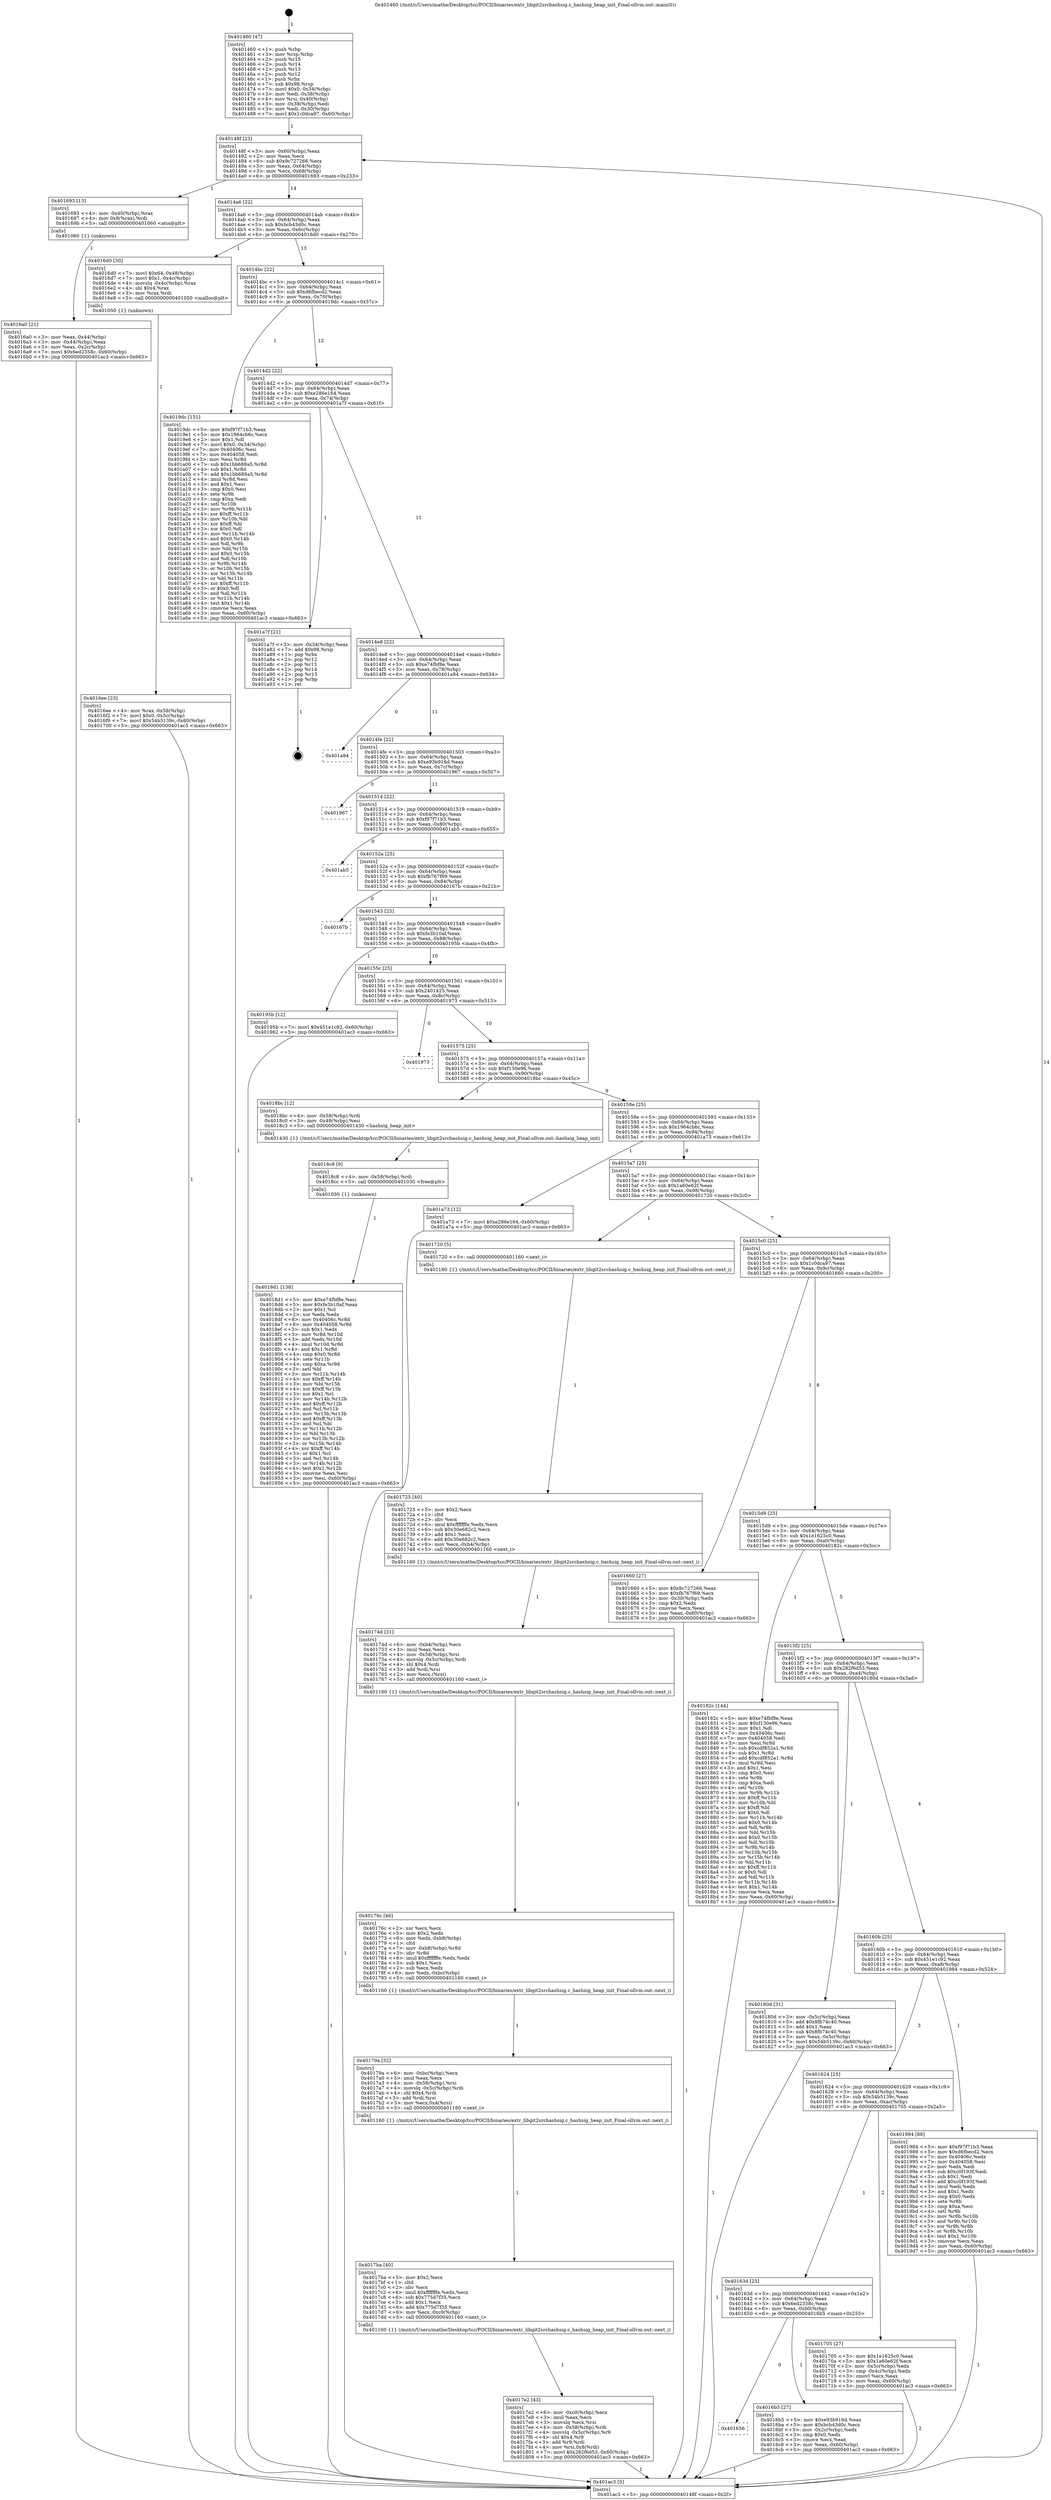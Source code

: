 digraph "0x401460" {
  label = "0x401460 (/mnt/c/Users/mathe/Desktop/tcc/POCII/binaries/extr_libgit2srchashsig.c_hashsig_heap_init_Final-ollvm.out::main(0))"
  labelloc = "t"
  node[shape=record]

  Entry [label="",width=0.3,height=0.3,shape=circle,fillcolor=black,style=filled]
  "0x40148f" [label="{
     0x40148f [23]\l
     | [instrs]\l
     &nbsp;&nbsp;0x40148f \<+3\>: mov -0x60(%rbp),%eax\l
     &nbsp;&nbsp;0x401492 \<+2\>: mov %eax,%ecx\l
     &nbsp;&nbsp;0x401494 \<+6\>: sub $0x9c727266,%ecx\l
     &nbsp;&nbsp;0x40149a \<+3\>: mov %eax,-0x64(%rbp)\l
     &nbsp;&nbsp;0x40149d \<+3\>: mov %ecx,-0x68(%rbp)\l
     &nbsp;&nbsp;0x4014a0 \<+6\>: je 0000000000401693 \<main+0x233\>\l
  }"]
  "0x401693" [label="{
     0x401693 [13]\l
     | [instrs]\l
     &nbsp;&nbsp;0x401693 \<+4\>: mov -0x40(%rbp),%rax\l
     &nbsp;&nbsp;0x401697 \<+4\>: mov 0x8(%rax),%rdi\l
     &nbsp;&nbsp;0x40169b \<+5\>: call 0000000000401060 \<atoi@plt\>\l
     | [calls]\l
     &nbsp;&nbsp;0x401060 \{1\} (unknown)\l
  }"]
  "0x4014a6" [label="{
     0x4014a6 [22]\l
     | [instrs]\l
     &nbsp;&nbsp;0x4014a6 \<+5\>: jmp 00000000004014ab \<main+0x4b\>\l
     &nbsp;&nbsp;0x4014ab \<+3\>: mov -0x64(%rbp),%eax\l
     &nbsp;&nbsp;0x4014ae \<+5\>: sub $0xbcb43d0c,%eax\l
     &nbsp;&nbsp;0x4014b3 \<+3\>: mov %eax,-0x6c(%rbp)\l
     &nbsp;&nbsp;0x4014b6 \<+6\>: je 00000000004016d0 \<main+0x270\>\l
  }"]
  Exit [label="",width=0.3,height=0.3,shape=circle,fillcolor=black,style=filled,peripheries=2]
  "0x4016d0" [label="{
     0x4016d0 [30]\l
     | [instrs]\l
     &nbsp;&nbsp;0x4016d0 \<+7\>: movl $0x64,-0x48(%rbp)\l
     &nbsp;&nbsp;0x4016d7 \<+7\>: movl $0x1,-0x4c(%rbp)\l
     &nbsp;&nbsp;0x4016de \<+4\>: movslq -0x4c(%rbp),%rax\l
     &nbsp;&nbsp;0x4016e2 \<+4\>: shl $0x4,%rax\l
     &nbsp;&nbsp;0x4016e6 \<+3\>: mov %rax,%rdi\l
     &nbsp;&nbsp;0x4016e9 \<+5\>: call 0000000000401050 \<malloc@plt\>\l
     | [calls]\l
     &nbsp;&nbsp;0x401050 \{1\} (unknown)\l
  }"]
  "0x4014bc" [label="{
     0x4014bc [22]\l
     | [instrs]\l
     &nbsp;&nbsp;0x4014bc \<+5\>: jmp 00000000004014c1 \<main+0x61\>\l
     &nbsp;&nbsp;0x4014c1 \<+3\>: mov -0x64(%rbp),%eax\l
     &nbsp;&nbsp;0x4014c4 \<+5\>: sub $0xd6fbecd2,%eax\l
     &nbsp;&nbsp;0x4014c9 \<+3\>: mov %eax,-0x70(%rbp)\l
     &nbsp;&nbsp;0x4014cc \<+6\>: je 00000000004019dc \<main+0x57c\>\l
  }"]
  "0x4018d1" [label="{
     0x4018d1 [138]\l
     | [instrs]\l
     &nbsp;&nbsp;0x4018d1 \<+5\>: mov $0xe74fbf8e,%esi\l
     &nbsp;&nbsp;0x4018d6 \<+5\>: mov $0xfe3b10af,%eax\l
     &nbsp;&nbsp;0x4018db \<+2\>: mov $0x1,%cl\l
     &nbsp;&nbsp;0x4018dd \<+2\>: xor %edx,%edx\l
     &nbsp;&nbsp;0x4018df \<+8\>: mov 0x40406c,%r8d\l
     &nbsp;&nbsp;0x4018e7 \<+8\>: mov 0x404058,%r9d\l
     &nbsp;&nbsp;0x4018ef \<+3\>: sub $0x1,%edx\l
     &nbsp;&nbsp;0x4018f2 \<+3\>: mov %r8d,%r10d\l
     &nbsp;&nbsp;0x4018f5 \<+3\>: add %edx,%r10d\l
     &nbsp;&nbsp;0x4018f8 \<+4\>: imul %r10d,%r8d\l
     &nbsp;&nbsp;0x4018fc \<+4\>: and $0x1,%r8d\l
     &nbsp;&nbsp;0x401900 \<+4\>: cmp $0x0,%r8d\l
     &nbsp;&nbsp;0x401904 \<+4\>: sete %r11b\l
     &nbsp;&nbsp;0x401908 \<+4\>: cmp $0xa,%r9d\l
     &nbsp;&nbsp;0x40190c \<+3\>: setl %bl\l
     &nbsp;&nbsp;0x40190f \<+3\>: mov %r11b,%r14b\l
     &nbsp;&nbsp;0x401912 \<+4\>: xor $0xff,%r14b\l
     &nbsp;&nbsp;0x401916 \<+3\>: mov %bl,%r15b\l
     &nbsp;&nbsp;0x401919 \<+4\>: xor $0xff,%r15b\l
     &nbsp;&nbsp;0x40191d \<+3\>: xor $0x1,%cl\l
     &nbsp;&nbsp;0x401920 \<+3\>: mov %r14b,%r12b\l
     &nbsp;&nbsp;0x401923 \<+4\>: and $0xff,%r12b\l
     &nbsp;&nbsp;0x401927 \<+3\>: and %cl,%r11b\l
     &nbsp;&nbsp;0x40192a \<+3\>: mov %r15b,%r13b\l
     &nbsp;&nbsp;0x40192d \<+4\>: and $0xff,%r13b\l
     &nbsp;&nbsp;0x401931 \<+2\>: and %cl,%bl\l
     &nbsp;&nbsp;0x401933 \<+3\>: or %r11b,%r12b\l
     &nbsp;&nbsp;0x401936 \<+3\>: or %bl,%r13b\l
     &nbsp;&nbsp;0x401939 \<+3\>: xor %r13b,%r12b\l
     &nbsp;&nbsp;0x40193c \<+3\>: or %r15b,%r14b\l
     &nbsp;&nbsp;0x40193f \<+4\>: xor $0xff,%r14b\l
     &nbsp;&nbsp;0x401943 \<+3\>: or $0x1,%cl\l
     &nbsp;&nbsp;0x401946 \<+3\>: and %cl,%r14b\l
     &nbsp;&nbsp;0x401949 \<+3\>: or %r14b,%r12b\l
     &nbsp;&nbsp;0x40194c \<+4\>: test $0x1,%r12b\l
     &nbsp;&nbsp;0x401950 \<+3\>: cmovne %eax,%esi\l
     &nbsp;&nbsp;0x401953 \<+3\>: mov %esi,-0x60(%rbp)\l
     &nbsp;&nbsp;0x401956 \<+5\>: jmp 0000000000401ac3 \<main+0x663\>\l
  }"]
  "0x4019dc" [label="{
     0x4019dc [151]\l
     | [instrs]\l
     &nbsp;&nbsp;0x4019dc \<+5\>: mov $0xf97f71b3,%eax\l
     &nbsp;&nbsp;0x4019e1 \<+5\>: mov $0x1964cb6c,%ecx\l
     &nbsp;&nbsp;0x4019e6 \<+2\>: mov $0x1,%dl\l
     &nbsp;&nbsp;0x4019e8 \<+7\>: movl $0x0,-0x34(%rbp)\l
     &nbsp;&nbsp;0x4019ef \<+7\>: mov 0x40406c,%esi\l
     &nbsp;&nbsp;0x4019f6 \<+7\>: mov 0x404058,%edi\l
     &nbsp;&nbsp;0x4019fd \<+3\>: mov %esi,%r8d\l
     &nbsp;&nbsp;0x401a00 \<+7\>: sub $0x1bb688a5,%r8d\l
     &nbsp;&nbsp;0x401a07 \<+4\>: sub $0x1,%r8d\l
     &nbsp;&nbsp;0x401a0b \<+7\>: add $0x1bb688a5,%r8d\l
     &nbsp;&nbsp;0x401a12 \<+4\>: imul %r8d,%esi\l
     &nbsp;&nbsp;0x401a16 \<+3\>: and $0x1,%esi\l
     &nbsp;&nbsp;0x401a19 \<+3\>: cmp $0x0,%esi\l
     &nbsp;&nbsp;0x401a1c \<+4\>: sete %r9b\l
     &nbsp;&nbsp;0x401a20 \<+3\>: cmp $0xa,%edi\l
     &nbsp;&nbsp;0x401a23 \<+4\>: setl %r10b\l
     &nbsp;&nbsp;0x401a27 \<+3\>: mov %r9b,%r11b\l
     &nbsp;&nbsp;0x401a2a \<+4\>: xor $0xff,%r11b\l
     &nbsp;&nbsp;0x401a2e \<+3\>: mov %r10b,%bl\l
     &nbsp;&nbsp;0x401a31 \<+3\>: xor $0xff,%bl\l
     &nbsp;&nbsp;0x401a34 \<+3\>: xor $0x0,%dl\l
     &nbsp;&nbsp;0x401a37 \<+3\>: mov %r11b,%r14b\l
     &nbsp;&nbsp;0x401a3a \<+4\>: and $0x0,%r14b\l
     &nbsp;&nbsp;0x401a3e \<+3\>: and %dl,%r9b\l
     &nbsp;&nbsp;0x401a41 \<+3\>: mov %bl,%r15b\l
     &nbsp;&nbsp;0x401a44 \<+4\>: and $0x0,%r15b\l
     &nbsp;&nbsp;0x401a48 \<+3\>: and %dl,%r10b\l
     &nbsp;&nbsp;0x401a4b \<+3\>: or %r9b,%r14b\l
     &nbsp;&nbsp;0x401a4e \<+3\>: or %r10b,%r15b\l
     &nbsp;&nbsp;0x401a51 \<+3\>: xor %r15b,%r14b\l
     &nbsp;&nbsp;0x401a54 \<+3\>: or %bl,%r11b\l
     &nbsp;&nbsp;0x401a57 \<+4\>: xor $0xff,%r11b\l
     &nbsp;&nbsp;0x401a5b \<+3\>: or $0x0,%dl\l
     &nbsp;&nbsp;0x401a5e \<+3\>: and %dl,%r11b\l
     &nbsp;&nbsp;0x401a61 \<+3\>: or %r11b,%r14b\l
     &nbsp;&nbsp;0x401a64 \<+4\>: test $0x1,%r14b\l
     &nbsp;&nbsp;0x401a68 \<+3\>: cmovne %ecx,%eax\l
     &nbsp;&nbsp;0x401a6b \<+3\>: mov %eax,-0x60(%rbp)\l
     &nbsp;&nbsp;0x401a6e \<+5\>: jmp 0000000000401ac3 \<main+0x663\>\l
  }"]
  "0x4014d2" [label="{
     0x4014d2 [22]\l
     | [instrs]\l
     &nbsp;&nbsp;0x4014d2 \<+5\>: jmp 00000000004014d7 \<main+0x77\>\l
     &nbsp;&nbsp;0x4014d7 \<+3\>: mov -0x64(%rbp),%eax\l
     &nbsp;&nbsp;0x4014da \<+5\>: sub $0xe286e164,%eax\l
     &nbsp;&nbsp;0x4014df \<+3\>: mov %eax,-0x74(%rbp)\l
     &nbsp;&nbsp;0x4014e2 \<+6\>: je 0000000000401a7f \<main+0x61f\>\l
  }"]
  "0x4018c8" [label="{
     0x4018c8 [9]\l
     | [instrs]\l
     &nbsp;&nbsp;0x4018c8 \<+4\>: mov -0x58(%rbp),%rdi\l
     &nbsp;&nbsp;0x4018cc \<+5\>: call 0000000000401030 \<free@plt\>\l
     | [calls]\l
     &nbsp;&nbsp;0x401030 \{1\} (unknown)\l
  }"]
  "0x401a7f" [label="{
     0x401a7f [21]\l
     | [instrs]\l
     &nbsp;&nbsp;0x401a7f \<+3\>: mov -0x34(%rbp),%eax\l
     &nbsp;&nbsp;0x401a82 \<+7\>: add $0x98,%rsp\l
     &nbsp;&nbsp;0x401a89 \<+1\>: pop %rbx\l
     &nbsp;&nbsp;0x401a8a \<+2\>: pop %r12\l
     &nbsp;&nbsp;0x401a8c \<+2\>: pop %r13\l
     &nbsp;&nbsp;0x401a8e \<+2\>: pop %r14\l
     &nbsp;&nbsp;0x401a90 \<+2\>: pop %r15\l
     &nbsp;&nbsp;0x401a92 \<+1\>: pop %rbp\l
     &nbsp;&nbsp;0x401a93 \<+1\>: ret\l
  }"]
  "0x4014e8" [label="{
     0x4014e8 [22]\l
     | [instrs]\l
     &nbsp;&nbsp;0x4014e8 \<+5\>: jmp 00000000004014ed \<main+0x8d\>\l
     &nbsp;&nbsp;0x4014ed \<+3\>: mov -0x64(%rbp),%eax\l
     &nbsp;&nbsp;0x4014f0 \<+5\>: sub $0xe74fbf8e,%eax\l
     &nbsp;&nbsp;0x4014f5 \<+3\>: mov %eax,-0x78(%rbp)\l
     &nbsp;&nbsp;0x4014f8 \<+6\>: je 0000000000401a94 \<main+0x634\>\l
  }"]
  "0x4017e2" [label="{
     0x4017e2 [43]\l
     | [instrs]\l
     &nbsp;&nbsp;0x4017e2 \<+6\>: mov -0xc0(%rbp),%ecx\l
     &nbsp;&nbsp;0x4017e8 \<+3\>: imul %eax,%ecx\l
     &nbsp;&nbsp;0x4017eb \<+3\>: movslq %ecx,%rsi\l
     &nbsp;&nbsp;0x4017ee \<+4\>: mov -0x58(%rbp),%rdi\l
     &nbsp;&nbsp;0x4017f2 \<+4\>: movslq -0x5c(%rbp),%r9\l
     &nbsp;&nbsp;0x4017f6 \<+4\>: shl $0x4,%r9\l
     &nbsp;&nbsp;0x4017fa \<+3\>: add %r9,%rdi\l
     &nbsp;&nbsp;0x4017fd \<+4\>: mov %rsi,0x8(%rdi)\l
     &nbsp;&nbsp;0x401801 \<+7\>: movl $0x282f6d53,-0x60(%rbp)\l
     &nbsp;&nbsp;0x401808 \<+5\>: jmp 0000000000401ac3 \<main+0x663\>\l
  }"]
  "0x401a94" [label="{
     0x401a94\l
  }", style=dashed]
  "0x4014fe" [label="{
     0x4014fe [22]\l
     | [instrs]\l
     &nbsp;&nbsp;0x4014fe \<+5\>: jmp 0000000000401503 \<main+0xa3\>\l
     &nbsp;&nbsp;0x401503 \<+3\>: mov -0x64(%rbp),%eax\l
     &nbsp;&nbsp;0x401506 \<+5\>: sub $0xe93b916d,%eax\l
     &nbsp;&nbsp;0x40150b \<+3\>: mov %eax,-0x7c(%rbp)\l
     &nbsp;&nbsp;0x40150e \<+6\>: je 0000000000401967 \<main+0x507\>\l
  }"]
  "0x4017ba" [label="{
     0x4017ba [40]\l
     | [instrs]\l
     &nbsp;&nbsp;0x4017ba \<+5\>: mov $0x2,%ecx\l
     &nbsp;&nbsp;0x4017bf \<+1\>: cltd\l
     &nbsp;&nbsp;0x4017c0 \<+2\>: idiv %ecx\l
     &nbsp;&nbsp;0x4017c2 \<+6\>: imul $0xfffffffe,%edx,%ecx\l
     &nbsp;&nbsp;0x4017c8 \<+6\>: sub $0x775d7f35,%ecx\l
     &nbsp;&nbsp;0x4017ce \<+3\>: add $0x1,%ecx\l
     &nbsp;&nbsp;0x4017d1 \<+6\>: add $0x775d7f35,%ecx\l
     &nbsp;&nbsp;0x4017d7 \<+6\>: mov %ecx,-0xc0(%rbp)\l
     &nbsp;&nbsp;0x4017dd \<+5\>: call 0000000000401160 \<next_i\>\l
     | [calls]\l
     &nbsp;&nbsp;0x401160 \{1\} (/mnt/c/Users/mathe/Desktop/tcc/POCII/binaries/extr_libgit2srchashsig.c_hashsig_heap_init_Final-ollvm.out::next_i)\l
  }"]
  "0x401967" [label="{
     0x401967\l
  }", style=dashed]
  "0x401514" [label="{
     0x401514 [22]\l
     | [instrs]\l
     &nbsp;&nbsp;0x401514 \<+5\>: jmp 0000000000401519 \<main+0xb9\>\l
     &nbsp;&nbsp;0x401519 \<+3\>: mov -0x64(%rbp),%eax\l
     &nbsp;&nbsp;0x40151c \<+5\>: sub $0xf97f71b3,%eax\l
     &nbsp;&nbsp;0x401521 \<+3\>: mov %eax,-0x80(%rbp)\l
     &nbsp;&nbsp;0x401524 \<+6\>: je 0000000000401ab5 \<main+0x655\>\l
  }"]
  "0x40179a" [label="{
     0x40179a [32]\l
     | [instrs]\l
     &nbsp;&nbsp;0x40179a \<+6\>: mov -0xbc(%rbp),%ecx\l
     &nbsp;&nbsp;0x4017a0 \<+3\>: imul %eax,%ecx\l
     &nbsp;&nbsp;0x4017a3 \<+4\>: mov -0x58(%rbp),%rsi\l
     &nbsp;&nbsp;0x4017a7 \<+4\>: movslq -0x5c(%rbp),%rdi\l
     &nbsp;&nbsp;0x4017ab \<+4\>: shl $0x4,%rdi\l
     &nbsp;&nbsp;0x4017af \<+3\>: add %rdi,%rsi\l
     &nbsp;&nbsp;0x4017b2 \<+3\>: mov %ecx,0x4(%rsi)\l
     &nbsp;&nbsp;0x4017b5 \<+5\>: call 0000000000401160 \<next_i\>\l
     | [calls]\l
     &nbsp;&nbsp;0x401160 \{1\} (/mnt/c/Users/mathe/Desktop/tcc/POCII/binaries/extr_libgit2srchashsig.c_hashsig_heap_init_Final-ollvm.out::next_i)\l
  }"]
  "0x401ab5" [label="{
     0x401ab5\l
  }", style=dashed]
  "0x40152a" [label="{
     0x40152a [25]\l
     | [instrs]\l
     &nbsp;&nbsp;0x40152a \<+5\>: jmp 000000000040152f \<main+0xcf\>\l
     &nbsp;&nbsp;0x40152f \<+3\>: mov -0x64(%rbp),%eax\l
     &nbsp;&nbsp;0x401532 \<+5\>: sub $0xfb767f69,%eax\l
     &nbsp;&nbsp;0x401537 \<+6\>: mov %eax,-0x84(%rbp)\l
     &nbsp;&nbsp;0x40153d \<+6\>: je 000000000040167b \<main+0x21b\>\l
  }"]
  "0x40176c" [label="{
     0x40176c [46]\l
     | [instrs]\l
     &nbsp;&nbsp;0x40176c \<+2\>: xor %ecx,%ecx\l
     &nbsp;&nbsp;0x40176e \<+5\>: mov $0x2,%edx\l
     &nbsp;&nbsp;0x401773 \<+6\>: mov %edx,-0xb8(%rbp)\l
     &nbsp;&nbsp;0x401779 \<+1\>: cltd\l
     &nbsp;&nbsp;0x40177a \<+7\>: mov -0xb8(%rbp),%r8d\l
     &nbsp;&nbsp;0x401781 \<+3\>: idiv %r8d\l
     &nbsp;&nbsp;0x401784 \<+6\>: imul $0xfffffffe,%edx,%edx\l
     &nbsp;&nbsp;0x40178a \<+3\>: sub $0x1,%ecx\l
     &nbsp;&nbsp;0x40178d \<+2\>: sub %ecx,%edx\l
     &nbsp;&nbsp;0x40178f \<+6\>: mov %edx,-0xbc(%rbp)\l
     &nbsp;&nbsp;0x401795 \<+5\>: call 0000000000401160 \<next_i\>\l
     | [calls]\l
     &nbsp;&nbsp;0x401160 \{1\} (/mnt/c/Users/mathe/Desktop/tcc/POCII/binaries/extr_libgit2srchashsig.c_hashsig_heap_init_Final-ollvm.out::next_i)\l
  }"]
  "0x40167b" [label="{
     0x40167b\l
  }", style=dashed]
  "0x401543" [label="{
     0x401543 [25]\l
     | [instrs]\l
     &nbsp;&nbsp;0x401543 \<+5\>: jmp 0000000000401548 \<main+0xe8\>\l
     &nbsp;&nbsp;0x401548 \<+3\>: mov -0x64(%rbp),%eax\l
     &nbsp;&nbsp;0x40154b \<+5\>: sub $0xfe3b10af,%eax\l
     &nbsp;&nbsp;0x401550 \<+6\>: mov %eax,-0x88(%rbp)\l
     &nbsp;&nbsp;0x401556 \<+6\>: je 000000000040195b \<main+0x4fb\>\l
  }"]
  "0x40174d" [label="{
     0x40174d [31]\l
     | [instrs]\l
     &nbsp;&nbsp;0x40174d \<+6\>: mov -0xb4(%rbp),%ecx\l
     &nbsp;&nbsp;0x401753 \<+3\>: imul %eax,%ecx\l
     &nbsp;&nbsp;0x401756 \<+4\>: mov -0x58(%rbp),%rsi\l
     &nbsp;&nbsp;0x40175a \<+4\>: movslq -0x5c(%rbp),%rdi\l
     &nbsp;&nbsp;0x40175e \<+4\>: shl $0x4,%rdi\l
     &nbsp;&nbsp;0x401762 \<+3\>: add %rdi,%rsi\l
     &nbsp;&nbsp;0x401765 \<+2\>: mov %ecx,(%rsi)\l
     &nbsp;&nbsp;0x401767 \<+5\>: call 0000000000401160 \<next_i\>\l
     | [calls]\l
     &nbsp;&nbsp;0x401160 \{1\} (/mnt/c/Users/mathe/Desktop/tcc/POCII/binaries/extr_libgit2srchashsig.c_hashsig_heap_init_Final-ollvm.out::next_i)\l
  }"]
  "0x40195b" [label="{
     0x40195b [12]\l
     | [instrs]\l
     &nbsp;&nbsp;0x40195b \<+7\>: movl $0x451e1c92,-0x60(%rbp)\l
     &nbsp;&nbsp;0x401962 \<+5\>: jmp 0000000000401ac3 \<main+0x663\>\l
  }"]
  "0x40155c" [label="{
     0x40155c [25]\l
     | [instrs]\l
     &nbsp;&nbsp;0x40155c \<+5\>: jmp 0000000000401561 \<main+0x101\>\l
     &nbsp;&nbsp;0x401561 \<+3\>: mov -0x64(%rbp),%eax\l
     &nbsp;&nbsp;0x401564 \<+5\>: sub $0x2401425,%eax\l
     &nbsp;&nbsp;0x401569 \<+6\>: mov %eax,-0x8c(%rbp)\l
     &nbsp;&nbsp;0x40156f \<+6\>: je 0000000000401973 \<main+0x513\>\l
  }"]
  "0x401725" [label="{
     0x401725 [40]\l
     | [instrs]\l
     &nbsp;&nbsp;0x401725 \<+5\>: mov $0x2,%ecx\l
     &nbsp;&nbsp;0x40172a \<+1\>: cltd\l
     &nbsp;&nbsp;0x40172b \<+2\>: idiv %ecx\l
     &nbsp;&nbsp;0x40172d \<+6\>: imul $0xfffffffe,%edx,%ecx\l
     &nbsp;&nbsp;0x401733 \<+6\>: sub $0x30e682c2,%ecx\l
     &nbsp;&nbsp;0x401739 \<+3\>: add $0x1,%ecx\l
     &nbsp;&nbsp;0x40173c \<+6\>: add $0x30e682c2,%ecx\l
     &nbsp;&nbsp;0x401742 \<+6\>: mov %ecx,-0xb4(%rbp)\l
     &nbsp;&nbsp;0x401748 \<+5\>: call 0000000000401160 \<next_i\>\l
     | [calls]\l
     &nbsp;&nbsp;0x401160 \{1\} (/mnt/c/Users/mathe/Desktop/tcc/POCII/binaries/extr_libgit2srchashsig.c_hashsig_heap_init_Final-ollvm.out::next_i)\l
  }"]
  "0x401973" [label="{
     0x401973\l
  }", style=dashed]
  "0x401575" [label="{
     0x401575 [25]\l
     | [instrs]\l
     &nbsp;&nbsp;0x401575 \<+5\>: jmp 000000000040157a \<main+0x11a\>\l
     &nbsp;&nbsp;0x40157a \<+3\>: mov -0x64(%rbp),%eax\l
     &nbsp;&nbsp;0x40157d \<+5\>: sub $0xf130e96,%eax\l
     &nbsp;&nbsp;0x401582 \<+6\>: mov %eax,-0x90(%rbp)\l
     &nbsp;&nbsp;0x401588 \<+6\>: je 00000000004018bc \<main+0x45c\>\l
  }"]
  "0x4016ee" [label="{
     0x4016ee [23]\l
     | [instrs]\l
     &nbsp;&nbsp;0x4016ee \<+4\>: mov %rax,-0x58(%rbp)\l
     &nbsp;&nbsp;0x4016f2 \<+7\>: movl $0x0,-0x5c(%rbp)\l
     &nbsp;&nbsp;0x4016f9 \<+7\>: movl $0x54b5139c,-0x60(%rbp)\l
     &nbsp;&nbsp;0x401700 \<+5\>: jmp 0000000000401ac3 \<main+0x663\>\l
  }"]
  "0x4018bc" [label="{
     0x4018bc [12]\l
     | [instrs]\l
     &nbsp;&nbsp;0x4018bc \<+4\>: mov -0x58(%rbp),%rdi\l
     &nbsp;&nbsp;0x4018c0 \<+3\>: mov -0x48(%rbp),%esi\l
     &nbsp;&nbsp;0x4018c3 \<+5\>: call 0000000000401430 \<hashsig_heap_init\>\l
     | [calls]\l
     &nbsp;&nbsp;0x401430 \{1\} (/mnt/c/Users/mathe/Desktop/tcc/POCII/binaries/extr_libgit2srchashsig.c_hashsig_heap_init_Final-ollvm.out::hashsig_heap_init)\l
  }"]
  "0x40158e" [label="{
     0x40158e [25]\l
     | [instrs]\l
     &nbsp;&nbsp;0x40158e \<+5\>: jmp 0000000000401593 \<main+0x133\>\l
     &nbsp;&nbsp;0x401593 \<+3\>: mov -0x64(%rbp),%eax\l
     &nbsp;&nbsp;0x401596 \<+5\>: sub $0x1964cb6c,%eax\l
     &nbsp;&nbsp;0x40159b \<+6\>: mov %eax,-0x94(%rbp)\l
     &nbsp;&nbsp;0x4015a1 \<+6\>: je 0000000000401a73 \<main+0x613\>\l
  }"]
  "0x401656" [label="{
     0x401656\l
  }", style=dashed]
  "0x401a73" [label="{
     0x401a73 [12]\l
     | [instrs]\l
     &nbsp;&nbsp;0x401a73 \<+7\>: movl $0xe286e164,-0x60(%rbp)\l
     &nbsp;&nbsp;0x401a7a \<+5\>: jmp 0000000000401ac3 \<main+0x663\>\l
  }"]
  "0x4015a7" [label="{
     0x4015a7 [25]\l
     | [instrs]\l
     &nbsp;&nbsp;0x4015a7 \<+5\>: jmp 00000000004015ac \<main+0x14c\>\l
     &nbsp;&nbsp;0x4015ac \<+3\>: mov -0x64(%rbp),%eax\l
     &nbsp;&nbsp;0x4015af \<+5\>: sub $0x1a60e62f,%eax\l
     &nbsp;&nbsp;0x4015b4 \<+6\>: mov %eax,-0x98(%rbp)\l
     &nbsp;&nbsp;0x4015ba \<+6\>: je 0000000000401720 \<main+0x2c0\>\l
  }"]
  "0x4016b5" [label="{
     0x4016b5 [27]\l
     | [instrs]\l
     &nbsp;&nbsp;0x4016b5 \<+5\>: mov $0xe93b916d,%eax\l
     &nbsp;&nbsp;0x4016ba \<+5\>: mov $0xbcb43d0c,%ecx\l
     &nbsp;&nbsp;0x4016bf \<+3\>: mov -0x2c(%rbp),%edx\l
     &nbsp;&nbsp;0x4016c2 \<+3\>: cmp $0x0,%edx\l
     &nbsp;&nbsp;0x4016c5 \<+3\>: cmove %ecx,%eax\l
     &nbsp;&nbsp;0x4016c8 \<+3\>: mov %eax,-0x60(%rbp)\l
     &nbsp;&nbsp;0x4016cb \<+5\>: jmp 0000000000401ac3 \<main+0x663\>\l
  }"]
  "0x401720" [label="{
     0x401720 [5]\l
     | [instrs]\l
     &nbsp;&nbsp;0x401720 \<+5\>: call 0000000000401160 \<next_i\>\l
     | [calls]\l
     &nbsp;&nbsp;0x401160 \{1\} (/mnt/c/Users/mathe/Desktop/tcc/POCII/binaries/extr_libgit2srchashsig.c_hashsig_heap_init_Final-ollvm.out::next_i)\l
  }"]
  "0x4015c0" [label="{
     0x4015c0 [25]\l
     | [instrs]\l
     &nbsp;&nbsp;0x4015c0 \<+5\>: jmp 00000000004015c5 \<main+0x165\>\l
     &nbsp;&nbsp;0x4015c5 \<+3\>: mov -0x64(%rbp),%eax\l
     &nbsp;&nbsp;0x4015c8 \<+5\>: sub $0x1c0dca97,%eax\l
     &nbsp;&nbsp;0x4015cd \<+6\>: mov %eax,-0x9c(%rbp)\l
     &nbsp;&nbsp;0x4015d3 \<+6\>: je 0000000000401660 \<main+0x200\>\l
  }"]
  "0x40163d" [label="{
     0x40163d [25]\l
     | [instrs]\l
     &nbsp;&nbsp;0x40163d \<+5\>: jmp 0000000000401642 \<main+0x1e2\>\l
     &nbsp;&nbsp;0x401642 \<+3\>: mov -0x64(%rbp),%eax\l
     &nbsp;&nbsp;0x401645 \<+5\>: sub $0x6ed2358c,%eax\l
     &nbsp;&nbsp;0x40164a \<+6\>: mov %eax,-0xb0(%rbp)\l
     &nbsp;&nbsp;0x401650 \<+6\>: je 00000000004016b5 \<main+0x255\>\l
  }"]
  "0x401660" [label="{
     0x401660 [27]\l
     | [instrs]\l
     &nbsp;&nbsp;0x401660 \<+5\>: mov $0x9c727266,%eax\l
     &nbsp;&nbsp;0x401665 \<+5\>: mov $0xfb767f69,%ecx\l
     &nbsp;&nbsp;0x40166a \<+3\>: mov -0x30(%rbp),%edx\l
     &nbsp;&nbsp;0x40166d \<+3\>: cmp $0x2,%edx\l
     &nbsp;&nbsp;0x401670 \<+3\>: cmovne %ecx,%eax\l
     &nbsp;&nbsp;0x401673 \<+3\>: mov %eax,-0x60(%rbp)\l
     &nbsp;&nbsp;0x401676 \<+5\>: jmp 0000000000401ac3 \<main+0x663\>\l
  }"]
  "0x4015d9" [label="{
     0x4015d9 [25]\l
     | [instrs]\l
     &nbsp;&nbsp;0x4015d9 \<+5\>: jmp 00000000004015de \<main+0x17e\>\l
     &nbsp;&nbsp;0x4015de \<+3\>: mov -0x64(%rbp),%eax\l
     &nbsp;&nbsp;0x4015e1 \<+5\>: sub $0x1e1625c0,%eax\l
     &nbsp;&nbsp;0x4015e6 \<+6\>: mov %eax,-0xa0(%rbp)\l
     &nbsp;&nbsp;0x4015ec \<+6\>: je 000000000040182c \<main+0x3cc\>\l
  }"]
  "0x401ac3" [label="{
     0x401ac3 [5]\l
     | [instrs]\l
     &nbsp;&nbsp;0x401ac3 \<+5\>: jmp 000000000040148f \<main+0x2f\>\l
  }"]
  "0x401460" [label="{
     0x401460 [47]\l
     | [instrs]\l
     &nbsp;&nbsp;0x401460 \<+1\>: push %rbp\l
     &nbsp;&nbsp;0x401461 \<+3\>: mov %rsp,%rbp\l
     &nbsp;&nbsp;0x401464 \<+2\>: push %r15\l
     &nbsp;&nbsp;0x401466 \<+2\>: push %r14\l
     &nbsp;&nbsp;0x401468 \<+2\>: push %r13\l
     &nbsp;&nbsp;0x40146a \<+2\>: push %r12\l
     &nbsp;&nbsp;0x40146c \<+1\>: push %rbx\l
     &nbsp;&nbsp;0x40146d \<+7\>: sub $0x98,%rsp\l
     &nbsp;&nbsp;0x401474 \<+7\>: movl $0x0,-0x34(%rbp)\l
     &nbsp;&nbsp;0x40147b \<+3\>: mov %edi,-0x38(%rbp)\l
     &nbsp;&nbsp;0x40147e \<+4\>: mov %rsi,-0x40(%rbp)\l
     &nbsp;&nbsp;0x401482 \<+3\>: mov -0x38(%rbp),%edi\l
     &nbsp;&nbsp;0x401485 \<+3\>: mov %edi,-0x30(%rbp)\l
     &nbsp;&nbsp;0x401488 \<+7\>: movl $0x1c0dca97,-0x60(%rbp)\l
  }"]
  "0x4016a0" [label="{
     0x4016a0 [21]\l
     | [instrs]\l
     &nbsp;&nbsp;0x4016a0 \<+3\>: mov %eax,-0x44(%rbp)\l
     &nbsp;&nbsp;0x4016a3 \<+3\>: mov -0x44(%rbp),%eax\l
     &nbsp;&nbsp;0x4016a6 \<+3\>: mov %eax,-0x2c(%rbp)\l
     &nbsp;&nbsp;0x4016a9 \<+7\>: movl $0x6ed2358c,-0x60(%rbp)\l
     &nbsp;&nbsp;0x4016b0 \<+5\>: jmp 0000000000401ac3 \<main+0x663\>\l
  }"]
  "0x401705" [label="{
     0x401705 [27]\l
     | [instrs]\l
     &nbsp;&nbsp;0x401705 \<+5\>: mov $0x1e1625c0,%eax\l
     &nbsp;&nbsp;0x40170a \<+5\>: mov $0x1a60e62f,%ecx\l
     &nbsp;&nbsp;0x40170f \<+3\>: mov -0x5c(%rbp),%edx\l
     &nbsp;&nbsp;0x401712 \<+3\>: cmp -0x4c(%rbp),%edx\l
     &nbsp;&nbsp;0x401715 \<+3\>: cmovl %ecx,%eax\l
     &nbsp;&nbsp;0x401718 \<+3\>: mov %eax,-0x60(%rbp)\l
     &nbsp;&nbsp;0x40171b \<+5\>: jmp 0000000000401ac3 \<main+0x663\>\l
  }"]
  "0x40182c" [label="{
     0x40182c [144]\l
     | [instrs]\l
     &nbsp;&nbsp;0x40182c \<+5\>: mov $0xe74fbf8e,%eax\l
     &nbsp;&nbsp;0x401831 \<+5\>: mov $0xf130e96,%ecx\l
     &nbsp;&nbsp;0x401836 \<+2\>: mov $0x1,%dl\l
     &nbsp;&nbsp;0x401838 \<+7\>: mov 0x40406c,%esi\l
     &nbsp;&nbsp;0x40183f \<+7\>: mov 0x404058,%edi\l
     &nbsp;&nbsp;0x401846 \<+3\>: mov %esi,%r8d\l
     &nbsp;&nbsp;0x401849 \<+7\>: sub $0xcdf852a1,%r8d\l
     &nbsp;&nbsp;0x401850 \<+4\>: sub $0x1,%r8d\l
     &nbsp;&nbsp;0x401854 \<+7\>: add $0xcdf852a1,%r8d\l
     &nbsp;&nbsp;0x40185b \<+4\>: imul %r8d,%esi\l
     &nbsp;&nbsp;0x40185f \<+3\>: and $0x1,%esi\l
     &nbsp;&nbsp;0x401862 \<+3\>: cmp $0x0,%esi\l
     &nbsp;&nbsp;0x401865 \<+4\>: sete %r9b\l
     &nbsp;&nbsp;0x401869 \<+3\>: cmp $0xa,%edi\l
     &nbsp;&nbsp;0x40186c \<+4\>: setl %r10b\l
     &nbsp;&nbsp;0x401870 \<+3\>: mov %r9b,%r11b\l
     &nbsp;&nbsp;0x401873 \<+4\>: xor $0xff,%r11b\l
     &nbsp;&nbsp;0x401877 \<+3\>: mov %r10b,%bl\l
     &nbsp;&nbsp;0x40187a \<+3\>: xor $0xff,%bl\l
     &nbsp;&nbsp;0x40187d \<+3\>: xor $0x0,%dl\l
     &nbsp;&nbsp;0x401880 \<+3\>: mov %r11b,%r14b\l
     &nbsp;&nbsp;0x401883 \<+4\>: and $0x0,%r14b\l
     &nbsp;&nbsp;0x401887 \<+3\>: and %dl,%r9b\l
     &nbsp;&nbsp;0x40188a \<+3\>: mov %bl,%r15b\l
     &nbsp;&nbsp;0x40188d \<+4\>: and $0x0,%r15b\l
     &nbsp;&nbsp;0x401891 \<+3\>: and %dl,%r10b\l
     &nbsp;&nbsp;0x401894 \<+3\>: or %r9b,%r14b\l
     &nbsp;&nbsp;0x401897 \<+3\>: or %r10b,%r15b\l
     &nbsp;&nbsp;0x40189a \<+3\>: xor %r15b,%r14b\l
     &nbsp;&nbsp;0x40189d \<+3\>: or %bl,%r11b\l
     &nbsp;&nbsp;0x4018a0 \<+4\>: xor $0xff,%r11b\l
     &nbsp;&nbsp;0x4018a4 \<+3\>: or $0x0,%dl\l
     &nbsp;&nbsp;0x4018a7 \<+3\>: and %dl,%r11b\l
     &nbsp;&nbsp;0x4018aa \<+3\>: or %r11b,%r14b\l
     &nbsp;&nbsp;0x4018ad \<+4\>: test $0x1,%r14b\l
     &nbsp;&nbsp;0x4018b1 \<+3\>: cmovne %ecx,%eax\l
     &nbsp;&nbsp;0x4018b4 \<+3\>: mov %eax,-0x60(%rbp)\l
     &nbsp;&nbsp;0x4018b7 \<+5\>: jmp 0000000000401ac3 \<main+0x663\>\l
  }"]
  "0x4015f2" [label="{
     0x4015f2 [25]\l
     | [instrs]\l
     &nbsp;&nbsp;0x4015f2 \<+5\>: jmp 00000000004015f7 \<main+0x197\>\l
     &nbsp;&nbsp;0x4015f7 \<+3\>: mov -0x64(%rbp),%eax\l
     &nbsp;&nbsp;0x4015fa \<+5\>: sub $0x282f6d53,%eax\l
     &nbsp;&nbsp;0x4015ff \<+6\>: mov %eax,-0xa4(%rbp)\l
     &nbsp;&nbsp;0x401605 \<+6\>: je 000000000040180d \<main+0x3ad\>\l
  }"]
  "0x401624" [label="{
     0x401624 [25]\l
     | [instrs]\l
     &nbsp;&nbsp;0x401624 \<+5\>: jmp 0000000000401629 \<main+0x1c9\>\l
     &nbsp;&nbsp;0x401629 \<+3\>: mov -0x64(%rbp),%eax\l
     &nbsp;&nbsp;0x40162c \<+5\>: sub $0x54b5139c,%eax\l
     &nbsp;&nbsp;0x401631 \<+6\>: mov %eax,-0xac(%rbp)\l
     &nbsp;&nbsp;0x401637 \<+6\>: je 0000000000401705 \<main+0x2a5\>\l
  }"]
  "0x40180d" [label="{
     0x40180d [31]\l
     | [instrs]\l
     &nbsp;&nbsp;0x40180d \<+3\>: mov -0x5c(%rbp),%eax\l
     &nbsp;&nbsp;0x401810 \<+5\>: add $0x8fb74c40,%eax\l
     &nbsp;&nbsp;0x401815 \<+3\>: add $0x1,%eax\l
     &nbsp;&nbsp;0x401818 \<+5\>: sub $0x8fb74c40,%eax\l
     &nbsp;&nbsp;0x40181d \<+3\>: mov %eax,-0x5c(%rbp)\l
     &nbsp;&nbsp;0x401820 \<+7\>: movl $0x54b5139c,-0x60(%rbp)\l
     &nbsp;&nbsp;0x401827 \<+5\>: jmp 0000000000401ac3 \<main+0x663\>\l
  }"]
  "0x40160b" [label="{
     0x40160b [25]\l
     | [instrs]\l
     &nbsp;&nbsp;0x40160b \<+5\>: jmp 0000000000401610 \<main+0x1b0\>\l
     &nbsp;&nbsp;0x401610 \<+3\>: mov -0x64(%rbp),%eax\l
     &nbsp;&nbsp;0x401613 \<+5\>: sub $0x451e1c92,%eax\l
     &nbsp;&nbsp;0x401618 \<+6\>: mov %eax,-0xa8(%rbp)\l
     &nbsp;&nbsp;0x40161e \<+6\>: je 0000000000401984 \<main+0x524\>\l
  }"]
  "0x401984" [label="{
     0x401984 [88]\l
     | [instrs]\l
     &nbsp;&nbsp;0x401984 \<+5\>: mov $0xf97f71b3,%eax\l
     &nbsp;&nbsp;0x401989 \<+5\>: mov $0xd6fbecd2,%ecx\l
     &nbsp;&nbsp;0x40198e \<+7\>: mov 0x40406c,%edx\l
     &nbsp;&nbsp;0x401995 \<+7\>: mov 0x404058,%esi\l
     &nbsp;&nbsp;0x40199c \<+2\>: mov %edx,%edi\l
     &nbsp;&nbsp;0x40199e \<+6\>: sub $0xc0f193f,%edi\l
     &nbsp;&nbsp;0x4019a4 \<+3\>: sub $0x1,%edi\l
     &nbsp;&nbsp;0x4019a7 \<+6\>: add $0xc0f193f,%edi\l
     &nbsp;&nbsp;0x4019ad \<+3\>: imul %edi,%edx\l
     &nbsp;&nbsp;0x4019b0 \<+3\>: and $0x1,%edx\l
     &nbsp;&nbsp;0x4019b3 \<+3\>: cmp $0x0,%edx\l
     &nbsp;&nbsp;0x4019b6 \<+4\>: sete %r8b\l
     &nbsp;&nbsp;0x4019ba \<+3\>: cmp $0xa,%esi\l
     &nbsp;&nbsp;0x4019bd \<+4\>: setl %r9b\l
     &nbsp;&nbsp;0x4019c1 \<+3\>: mov %r8b,%r10b\l
     &nbsp;&nbsp;0x4019c4 \<+3\>: and %r9b,%r10b\l
     &nbsp;&nbsp;0x4019c7 \<+3\>: xor %r9b,%r8b\l
     &nbsp;&nbsp;0x4019ca \<+3\>: or %r8b,%r10b\l
     &nbsp;&nbsp;0x4019cd \<+4\>: test $0x1,%r10b\l
     &nbsp;&nbsp;0x4019d1 \<+3\>: cmovne %ecx,%eax\l
     &nbsp;&nbsp;0x4019d4 \<+3\>: mov %eax,-0x60(%rbp)\l
     &nbsp;&nbsp;0x4019d7 \<+5\>: jmp 0000000000401ac3 \<main+0x663\>\l
  }"]
  Entry -> "0x401460" [label=" 1"]
  "0x40148f" -> "0x401693" [label=" 1"]
  "0x40148f" -> "0x4014a6" [label=" 14"]
  "0x401a7f" -> Exit [label=" 1"]
  "0x4014a6" -> "0x4016d0" [label=" 1"]
  "0x4014a6" -> "0x4014bc" [label=" 13"]
  "0x401a73" -> "0x401ac3" [label=" 1"]
  "0x4014bc" -> "0x4019dc" [label=" 1"]
  "0x4014bc" -> "0x4014d2" [label=" 12"]
  "0x4019dc" -> "0x401ac3" [label=" 1"]
  "0x4014d2" -> "0x401a7f" [label=" 1"]
  "0x4014d2" -> "0x4014e8" [label=" 11"]
  "0x401984" -> "0x401ac3" [label=" 1"]
  "0x4014e8" -> "0x401a94" [label=" 0"]
  "0x4014e8" -> "0x4014fe" [label=" 11"]
  "0x40195b" -> "0x401ac3" [label=" 1"]
  "0x4014fe" -> "0x401967" [label=" 0"]
  "0x4014fe" -> "0x401514" [label=" 11"]
  "0x4018d1" -> "0x401ac3" [label=" 1"]
  "0x401514" -> "0x401ab5" [label=" 0"]
  "0x401514" -> "0x40152a" [label=" 11"]
  "0x4018c8" -> "0x4018d1" [label=" 1"]
  "0x40152a" -> "0x40167b" [label=" 0"]
  "0x40152a" -> "0x401543" [label=" 11"]
  "0x4018bc" -> "0x4018c8" [label=" 1"]
  "0x401543" -> "0x40195b" [label=" 1"]
  "0x401543" -> "0x40155c" [label=" 10"]
  "0x40182c" -> "0x401ac3" [label=" 1"]
  "0x40155c" -> "0x401973" [label=" 0"]
  "0x40155c" -> "0x401575" [label=" 10"]
  "0x40180d" -> "0x401ac3" [label=" 1"]
  "0x401575" -> "0x4018bc" [label=" 1"]
  "0x401575" -> "0x40158e" [label=" 9"]
  "0x4017e2" -> "0x401ac3" [label=" 1"]
  "0x40158e" -> "0x401a73" [label=" 1"]
  "0x40158e" -> "0x4015a7" [label=" 8"]
  "0x4017ba" -> "0x4017e2" [label=" 1"]
  "0x4015a7" -> "0x401720" [label=" 1"]
  "0x4015a7" -> "0x4015c0" [label=" 7"]
  "0x40179a" -> "0x4017ba" [label=" 1"]
  "0x4015c0" -> "0x401660" [label=" 1"]
  "0x4015c0" -> "0x4015d9" [label=" 6"]
  "0x401660" -> "0x401ac3" [label=" 1"]
  "0x401460" -> "0x40148f" [label=" 1"]
  "0x401ac3" -> "0x40148f" [label=" 14"]
  "0x401693" -> "0x4016a0" [label=" 1"]
  "0x4016a0" -> "0x401ac3" [label=" 1"]
  "0x40174d" -> "0x40176c" [label=" 1"]
  "0x4015d9" -> "0x40182c" [label=" 1"]
  "0x4015d9" -> "0x4015f2" [label=" 5"]
  "0x401725" -> "0x40174d" [label=" 1"]
  "0x4015f2" -> "0x40180d" [label=" 1"]
  "0x4015f2" -> "0x40160b" [label=" 4"]
  "0x401705" -> "0x401ac3" [label=" 2"]
  "0x40160b" -> "0x401984" [label=" 1"]
  "0x40160b" -> "0x401624" [label=" 3"]
  "0x401720" -> "0x401725" [label=" 1"]
  "0x401624" -> "0x401705" [label=" 2"]
  "0x401624" -> "0x40163d" [label=" 1"]
  "0x40176c" -> "0x40179a" [label=" 1"]
  "0x40163d" -> "0x4016b5" [label=" 1"]
  "0x40163d" -> "0x401656" [label=" 0"]
  "0x4016b5" -> "0x401ac3" [label=" 1"]
  "0x4016d0" -> "0x4016ee" [label=" 1"]
  "0x4016ee" -> "0x401ac3" [label=" 1"]
}
